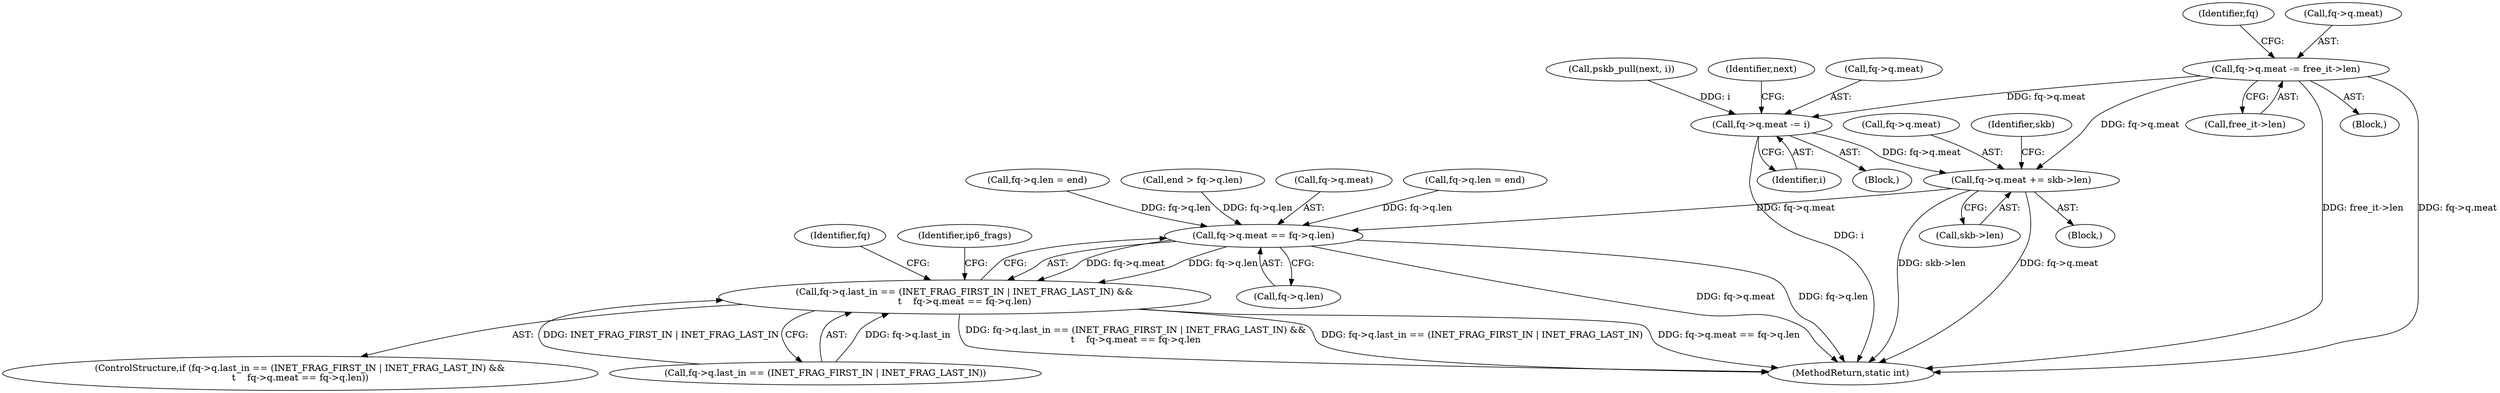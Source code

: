 digraph "0_linux_70789d7052239992824628db8133de08dc78e593_0@API" {
"1000530" [label="(Call,fq->q.meat -= free_it->len)"];
"1000485" [label="(Call,fq->q.meat -= i)"];
"1000611" [label="(Call,fq->q.meat += skb->len)"];
"1000660" [label="(Call,fq->q.meat == fq->q.len)"];
"1000650" [label="(Call,fq->q.last_in == (INET_FRAG_FIRST_IN | INET_FRAG_LAST_IN) &&\n\t    fq->q.meat == fq->q.len)"];
"1000679" [label="(Identifier,ip6_frags)"];
"1000649" [label="(ControlStructure,if (fq->q.last_in == (INET_FRAG_FIRST_IN | INET_FRAG_LAST_IN) &&\n\t    fq->q.meat == fq->q.len))"];
"1000660" [label="(Call,fq->q.meat == fq->q.len)"];
"1000491" [label="(Identifier,i)"];
"1000651" [label="(Call,fq->q.last_in == (INET_FRAG_FIRST_IN | INET_FRAG_LAST_IN))"];
"1000542" [label="(Identifier,fq)"];
"1000536" [label="(Call,free_it->len)"];
"1000314" [label="(Call,fq->q.len = end)"];
"1000622" [label="(Identifier,skb)"];
"1000505" [label="(Block,)"];
"1000485" [label="(Call,fq->q.meat -= i)"];
"1000531" [label="(Call,fq->q.meat)"];
"1000475" [label="(Call,pskb_pull(next, i))"];
"1000472" [label="(Block,)"];
"1000666" [label="(Call,fq->q.len)"];
"1000611" [label="(Call,fq->q.meat += skb->len)"];
"1000716" [label="(MethodReturn,static int)"];
"1000121" [label="(Block,)"];
"1000650" [label="(Call,fq->q.last_in == (INET_FRAG_FIRST_IN | INET_FRAG_LAST_IN) &&\n\t    fq->q.meat == fq->q.len)"];
"1000273" [label="(Call,fq->q.len = end)"];
"1000530" [label="(Call,fq->q.meat -= free_it->len)"];
"1000297" [label="(Call,end > fq->q.len)"];
"1000661" [label="(Call,fq->q.meat)"];
"1000617" [label="(Call,skb->len)"];
"1000612" [label="(Call,fq->q.meat)"];
"1000495" [label="(Identifier,next)"];
"1000673" [label="(Identifier,fq)"];
"1000486" [label="(Call,fq->q.meat)"];
"1000530" -> "1000505"  [label="AST: "];
"1000530" -> "1000536"  [label="CFG: "];
"1000531" -> "1000530"  [label="AST: "];
"1000536" -> "1000530"  [label="AST: "];
"1000542" -> "1000530"  [label="CFG: "];
"1000530" -> "1000716"  [label="DDG: fq->q.meat"];
"1000530" -> "1000716"  [label="DDG: free_it->len"];
"1000530" -> "1000485"  [label="DDG: fq->q.meat"];
"1000530" -> "1000611"  [label="DDG: fq->q.meat"];
"1000485" -> "1000472"  [label="AST: "];
"1000485" -> "1000491"  [label="CFG: "];
"1000486" -> "1000485"  [label="AST: "];
"1000491" -> "1000485"  [label="AST: "];
"1000495" -> "1000485"  [label="CFG: "];
"1000485" -> "1000716"  [label="DDG: i"];
"1000475" -> "1000485"  [label="DDG: i"];
"1000485" -> "1000611"  [label="DDG: fq->q.meat"];
"1000611" -> "1000121"  [label="AST: "];
"1000611" -> "1000617"  [label="CFG: "];
"1000612" -> "1000611"  [label="AST: "];
"1000617" -> "1000611"  [label="AST: "];
"1000622" -> "1000611"  [label="CFG: "];
"1000611" -> "1000716"  [label="DDG: skb->len"];
"1000611" -> "1000716"  [label="DDG: fq->q.meat"];
"1000611" -> "1000660"  [label="DDG: fq->q.meat"];
"1000660" -> "1000650"  [label="AST: "];
"1000660" -> "1000666"  [label="CFG: "];
"1000661" -> "1000660"  [label="AST: "];
"1000666" -> "1000660"  [label="AST: "];
"1000650" -> "1000660"  [label="CFG: "];
"1000660" -> "1000716"  [label="DDG: fq->q.meat"];
"1000660" -> "1000716"  [label="DDG: fq->q.len"];
"1000660" -> "1000650"  [label="DDG: fq->q.meat"];
"1000660" -> "1000650"  [label="DDG: fq->q.len"];
"1000314" -> "1000660"  [label="DDG: fq->q.len"];
"1000297" -> "1000660"  [label="DDG: fq->q.len"];
"1000273" -> "1000660"  [label="DDG: fq->q.len"];
"1000650" -> "1000649"  [label="AST: "];
"1000650" -> "1000651"  [label="CFG: "];
"1000651" -> "1000650"  [label="AST: "];
"1000673" -> "1000650"  [label="CFG: "];
"1000679" -> "1000650"  [label="CFG: "];
"1000650" -> "1000716"  [label="DDG: fq->q.last_in == (INET_FRAG_FIRST_IN | INET_FRAG_LAST_IN) &&\n\t    fq->q.meat == fq->q.len"];
"1000650" -> "1000716"  [label="DDG: fq->q.last_in == (INET_FRAG_FIRST_IN | INET_FRAG_LAST_IN)"];
"1000650" -> "1000716"  [label="DDG: fq->q.meat == fq->q.len"];
"1000651" -> "1000650"  [label="DDG: fq->q.last_in"];
"1000651" -> "1000650"  [label="DDG: INET_FRAG_FIRST_IN | INET_FRAG_LAST_IN"];
}
